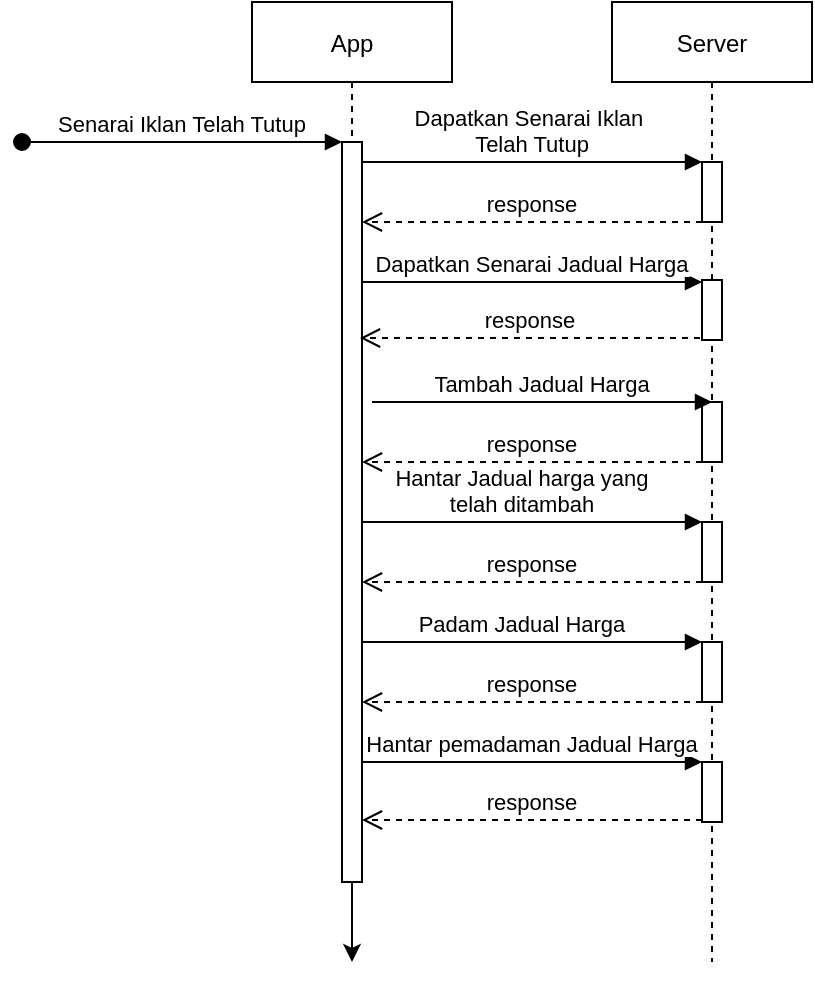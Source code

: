 <mxfile version="16.5.1" type="device" pages="2"><diagram id="kgpKYQtTHZ0yAKxKKP6v" name="Page-1"><mxGraphModel dx="1038" dy="649" grid="1" gridSize="10" guides="1" tooltips="1" connect="1" arrows="1" fold="1" page="1" pageScale="1" pageWidth="850" pageHeight="1100" math="0" shadow="0"><root><mxCell id="0"/><mxCell id="1" parent="0"/><mxCell id="bKjl3GNs3Sn85HqrKzt7-83" value="App" style="shape=umlLifeline;perimeter=lifelinePerimeter;container=1;collapsible=0;recursiveResize=0;rounded=0;shadow=0;strokeWidth=1;" parent="1" vertex="1"><mxGeometry x="225" y="40" width="100" height="470" as="geometry"/></mxCell><mxCell id="bKjl3GNs3Sn85HqrKzt7-84" value="" style="points=[];perimeter=orthogonalPerimeter;rounded=0;shadow=0;strokeWidth=1;" parent="bKjl3GNs3Sn85HqrKzt7-83" vertex="1"><mxGeometry x="45" y="70" width="10" height="370" as="geometry"/></mxCell><mxCell id="bKjl3GNs3Sn85HqrKzt7-85" value="Senarai Iklan Telah Tutup" style="verticalAlign=bottom;startArrow=oval;endArrow=block;startSize=8;shadow=0;strokeWidth=1;" parent="bKjl3GNs3Sn85HqrKzt7-83" target="bKjl3GNs3Sn85HqrKzt7-84" edge="1"><mxGeometry relative="1" as="geometry"><mxPoint x="-115" y="70" as="sourcePoint"/><mxPoint as="offset"/></mxGeometry></mxCell><mxCell id="bKjl3GNs3Sn85HqrKzt7-86" value="response" style="verticalAlign=bottom;endArrow=open;dashed=1;endSize=8;exitX=0;exitY=0.95;shadow=0;strokeWidth=1;" parent="bKjl3GNs3Sn85HqrKzt7-83" edge="1"><mxGeometry relative="1" as="geometry"><mxPoint x="55" y="230" as="targetPoint"/><mxPoint x="225" y="230" as="sourcePoint"/></mxGeometry></mxCell><mxCell id="bKjl3GNs3Sn85HqrKzt7-87" value="response" style="verticalAlign=bottom;endArrow=open;dashed=1;endSize=8;exitX=0;exitY=0.95;shadow=0;strokeWidth=1;" parent="bKjl3GNs3Sn85HqrKzt7-83" edge="1"><mxGeometry relative="1" as="geometry"><mxPoint x="55" y="290" as="targetPoint"/><mxPoint x="225" y="290" as="sourcePoint"/></mxGeometry></mxCell><mxCell id="bKjl3GNs3Sn85HqrKzt7-88" value="response" style="verticalAlign=bottom;endArrow=open;dashed=1;endSize=8;exitX=0;exitY=0.95;shadow=0;strokeWidth=1;" parent="bKjl3GNs3Sn85HqrKzt7-83" edge="1"><mxGeometry relative="1" as="geometry"><mxPoint x="55" y="350" as="targetPoint"/><mxPoint x="225" y="350" as="sourcePoint"/></mxGeometry></mxCell><mxCell id="bKjl3GNs3Sn85HqrKzt7-89" value="response" style="verticalAlign=bottom;endArrow=open;dashed=1;endSize=8;exitX=0;exitY=0.95;shadow=0;strokeWidth=1;" parent="bKjl3GNs3Sn85HqrKzt7-83" edge="1"><mxGeometry relative="1" as="geometry"><mxPoint x="55" y="409" as="targetPoint"/><mxPoint x="225" y="409" as="sourcePoint"/></mxGeometry></mxCell><mxCell id="bKjl3GNs3Sn85HqrKzt7-90" value="Server" style="shape=umlLifeline;perimeter=lifelinePerimeter;container=1;collapsible=0;recursiveResize=0;rounded=0;shadow=0;strokeWidth=1;" parent="1" vertex="1"><mxGeometry x="405" y="40" width="100" height="480" as="geometry"/></mxCell><mxCell id="bKjl3GNs3Sn85HqrKzt7-91" value="" style="points=[];perimeter=orthogonalPerimeter;rounded=0;shadow=0;strokeWidth=1;" parent="bKjl3GNs3Sn85HqrKzt7-90" vertex="1"><mxGeometry x="45" y="80" width="10" height="30" as="geometry"/></mxCell><mxCell id="bKjl3GNs3Sn85HqrKzt7-92" value="" style="points=[];perimeter=orthogonalPerimeter;rounded=0;shadow=0;strokeWidth=1;" parent="bKjl3GNs3Sn85HqrKzt7-90" vertex="1"><mxGeometry x="45" y="139" width="10" height="30" as="geometry"/></mxCell><mxCell id="bKjl3GNs3Sn85HqrKzt7-93" value="" style="points=[];perimeter=orthogonalPerimeter;rounded=0;shadow=0;strokeWidth=1;" parent="bKjl3GNs3Sn85HqrKzt7-90" vertex="1"><mxGeometry x="45" y="200" width="10" height="30" as="geometry"/></mxCell><mxCell id="bKjl3GNs3Sn85HqrKzt7-94" value="" style="points=[];perimeter=orthogonalPerimeter;rounded=0;shadow=0;strokeWidth=1;" parent="bKjl3GNs3Sn85HqrKzt7-90" vertex="1"><mxGeometry x="45" y="260" width="10" height="30" as="geometry"/></mxCell><mxCell id="bKjl3GNs3Sn85HqrKzt7-95" value="" style="points=[];perimeter=orthogonalPerimeter;rounded=0;shadow=0;strokeWidth=1;" parent="bKjl3GNs3Sn85HqrKzt7-90" vertex="1"><mxGeometry x="45" y="320" width="10" height="30" as="geometry"/></mxCell><mxCell id="bKjl3GNs3Sn85HqrKzt7-96" value="" style="points=[];perimeter=orthogonalPerimeter;rounded=0;shadow=0;strokeWidth=1;" parent="bKjl3GNs3Sn85HqrKzt7-90" vertex="1"><mxGeometry x="45" y="380" width="10" height="30" as="geometry"/></mxCell><mxCell id="bKjl3GNs3Sn85HqrKzt7-97" value="Hantar Jadual harga yang&#10;telah ditambah" style="verticalAlign=bottom;endArrow=block;entryX=0;entryY=0;shadow=0;strokeWidth=1;" parent="bKjl3GNs3Sn85HqrKzt7-90" edge="1"><mxGeometry x="-0.059" relative="1" as="geometry"><mxPoint x="-125" y="260" as="sourcePoint"/><mxPoint x="45" y="260" as="targetPoint"/><mxPoint as="offset"/></mxGeometry></mxCell><mxCell id="bKjl3GNs3Sn85HqrKzt7-98" value="Padam Jadual Harga" style="verticalAlign=bottom;endArrow=block;entryX=0;entryY=0;shadow=0;strokeWidth=1;" parent="bKjl3GNs3Sn85HqrKzt7-90" edge="1"><mxGeometry x="-0.059" relative="1" as="geometry"><mxPoint x="-125" y="320" as="sourcePoint"/><mxPoint x="45" y="320" as="targetPoint"/><mxPoint as="offset"/></mxGeometry></mxCell><mxCell id="bKjl3GNs3Sn85HqrKzt7-99" value="Hantar pemadaman Jadual Harga" style="verticalAlign=bottom;endArrow=block;entryX=0;entryY=0;shadow=0;strokeWidth=1;" parent="bKjl3GNs3Sn85HqrKzt7-90" edge="1"><mxGeometry relative="1" as="geometry"><mxPoint x="-125" y="380" as="sourcePoint"/><mxPoint x="45" y="380" as="targetPoint"/><mxPoint as="offset"/></mxGeometry></mxCell><mxCell id="bKjl3GNs3Sn85HqrKzt7-116" value="response" style="verticalAlign=bottom;endArrow=open;dashed=1;endSize=8;exitX=0;exitY=0.95;shadow=0;strokeWidth=1;" parent="1" edge="1"><mxGeometry relative="1" as="geometry"><mxPoint x="280" y="150.0" as="targetPoint"/><mxPoint x="450" y="150.0" as="sourcePoint"/></mxGeometry></mxCell><mxCell id="bKjl3GNs3Sn85HqrKzt7-117" value="Dapatkan Senarai Iklan &#10;Telah Tutup" style="verticalAlign=bottom;endArrow=block;entryX=0;entryY=0;shadow=0;strokeWidth=1;" parent="1" source="bKjl3GNs3Sn85HqrKzt7-84" target="bKjl3GNs3Sn85HqrKzt7-91" edge="1"><mxGeometry relative="1" as="geometry"><mxPoint x="380" y="120" as="sourcePoint"/><mxPoint as="offset"/></mxGeometry></mxCell><mxCell id="bKjl3GNs3Sn85HqrKzt7-118" value="Dapatkan Senarai Jadual Harga" style="verticalAlign=bottom;endArrow=block;entryX=0;entryY=0;shadow=0;strokeWidth=1;" parent="1" edge="1"><mxGeometry relative="1" as="geometry"><mxPoint x="280" y="180.0" as="sourcePoint"/><mxPoint x="450" y="180.0" as="targetPoint"/><mxPoint as="offset"/></mxGeometry></mxCell><mxCell id="bKjl3GNs3Sn85HqrKzt7-119" value="response" style="verticalAlign=bottom;endArrow=open;dashed=1;endSize=8;exitX=0;exitY=0.95;shadow=0;strokeWidth=1;" parent="1" edge="1"><mxGeometry relative="1" as="geometry"><mxPoint x="279" y="208" as="targetPoint"/><mxPoint x="449" y="208" as="sourcePoint"/></mxGeometry></mxCell><mxCell id="bKjl3GNs3Sn85HqrKzt7-121" value="Tambah Jadual Harga" style="verticalAlign=bottom;endArrow=block;entryX=0;entryY=0;shadow=0;strokeWidth=1;" parent="1" edge="1"><mxGeometry relative="1" as="geometry"><mxPoint x="285" y="240" as="sourcePoint"/><mxPoint x="455" y="240" as="targetPoint"/><mxPoint as="offset"/></mxGeometry></mxCell><mxCell id="bKjl3GNs3Sn85HqrKzt7-160" style="edgeStyle=none;rounded=0;orthogonalLoop=1;jettySize=auto;html=1;" parent="1" source="bKjl3GNs3Sn85HqrKzt7-84" edge="1"><mxGeometry relative="1" as="geometry"><mxPoint x="275" y="520" as="targetPoint"/></mxGeometry></mxCell></root></mxGraphModel></diagram><diagram id="ecOpzSIoCKLgM9SYEB-e" name="Page-2"><mxGraphModel dx="1264" dy="584" grid="1" gridSize="10" guides="1" tooltips="1" connect="1" arrows="1" fold="1" page="1" pageScale="1" pageWidth="850" pageHeight="1100" math="0" shadow="0"><root><mxCell id="CgXj--HdYbs-zV_Ur4qk-0"/><mxCell id="CgXj--HdYbs-zV_Ur4qk-1" parent="CgXj--HdYbs-zV_Ur4qk-0"/></root></mxGraphModel></diagram></mxfile>